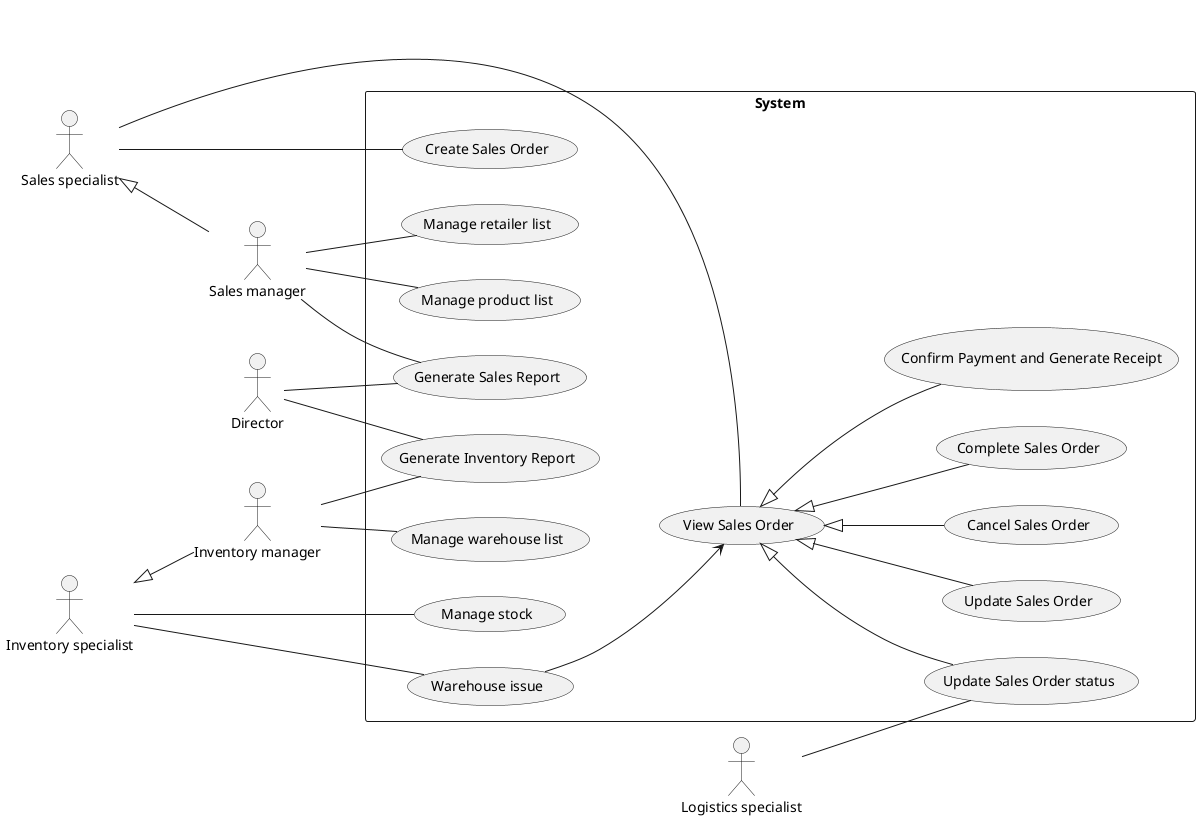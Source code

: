 @startuml Inventory and Sales
left to right direction

:Director: as d

:Inventory manager: as im
:Inventory specialist: as is
is <|-- im

:Sales specialist: as s
:Sales manager: as sm
s <|-- sm

:Logistics specialist: as ls

rectangle System {
    s -- (Create Sales Order)
    s -- (View Sales Order)
    (View Sales Order) <|-- (Update Sales Order)
    (View Sales Order) <|-- (Update Sales Order status)
    (View Sales Order) <|-- (Cancel Sales Order)
    ls -- (Update Sales Order status)
    (View Sales Order) <|-- (Complete Sales Order)
    (View Sales Order) <|-- (Confirm Payment and Generate Receipt)

    sm -- (Generate Sales Report)
    d -- (Generate Sales Report)
    sm -- (Manage product list)
    sm -- (Manage retailer list)

    is -- (Manage stock)
    is -- (Warehouse issue)
    (Warehouse issue) --> (View Sales Order)

    im -- (Manage warehouse list)
    im -- (Generate Inventory Report)
    d -- (Generate Inventory Report)
}
@enduml